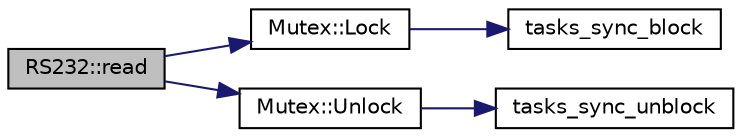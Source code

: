 digraph "RS232::read"
{
 // LATEX_PDF_SIZE
  edge [fontname="Helvetica",fontsize="10",labelfontname="Helvetica",labelfontsize="10"];
  node [fontname="Helvetica",fontsize="10",shape=record];
  rankdir="LR";
  Node1 [label="RS232::read",height=0.2,width=0.4,color="black", fillcolor="grey75", style="filled", fontcolor="black",tooltip="Reads bytes from the serial buffer."];
  Node1 -> Node2 [color="midnightblue",fontsize="10",style="solid",fontname="Helvetica"];
  Node2 [label="Mutex::Lock",height=0.2,width=0.4,color="black", fillcolor="white", style="filled",URL="$d4/de8/class_mutex.html#aa732ae651974555965dcaf9ad9e87882",tooltip="Locks a provided mutex. This call will block if the mutex is already locked."];
  Node2 -> Node3 [color="midnightblue",fontsize="10",style="solid",fontname="Helvetica"];
  Node3 [label="tasks_sync_block",height=0.2,width=0.4,color="black", fillcolor="white", style="filled",URL="$d5/d9d/tasks_8cpp.html#a2432c50b4d4264b5d5295bdb4f19e0d2",tooltip=" "];
  Node1 -> Node4 [color="midnightblue",fontsize="10",style="solid",fontname="Helvetica"];
  Node4 [label="Mutex::Unlock",height=0.2,width=0.4,color="black", fillcolor="white", style="filled",URL="$d4/de8/class_mutex.html#a669f7a1dd7992948b397726e5d187a39",tooltip="Unlocks a mutex for others to use."];
  Node4 -> Node5 [color="midnightblue",fontsize="10",style="solid",fontname="Helvetica"];
  Node5 [label="tasks_sync_unblock",height=0.2,width=0.4,color="black", fillcolor="white", style="filled",URL="$d5/d9d/tasks_8cpp.html#a95269b08443b913d1ca443794e4aa3ad",tooltip=" "];
}
